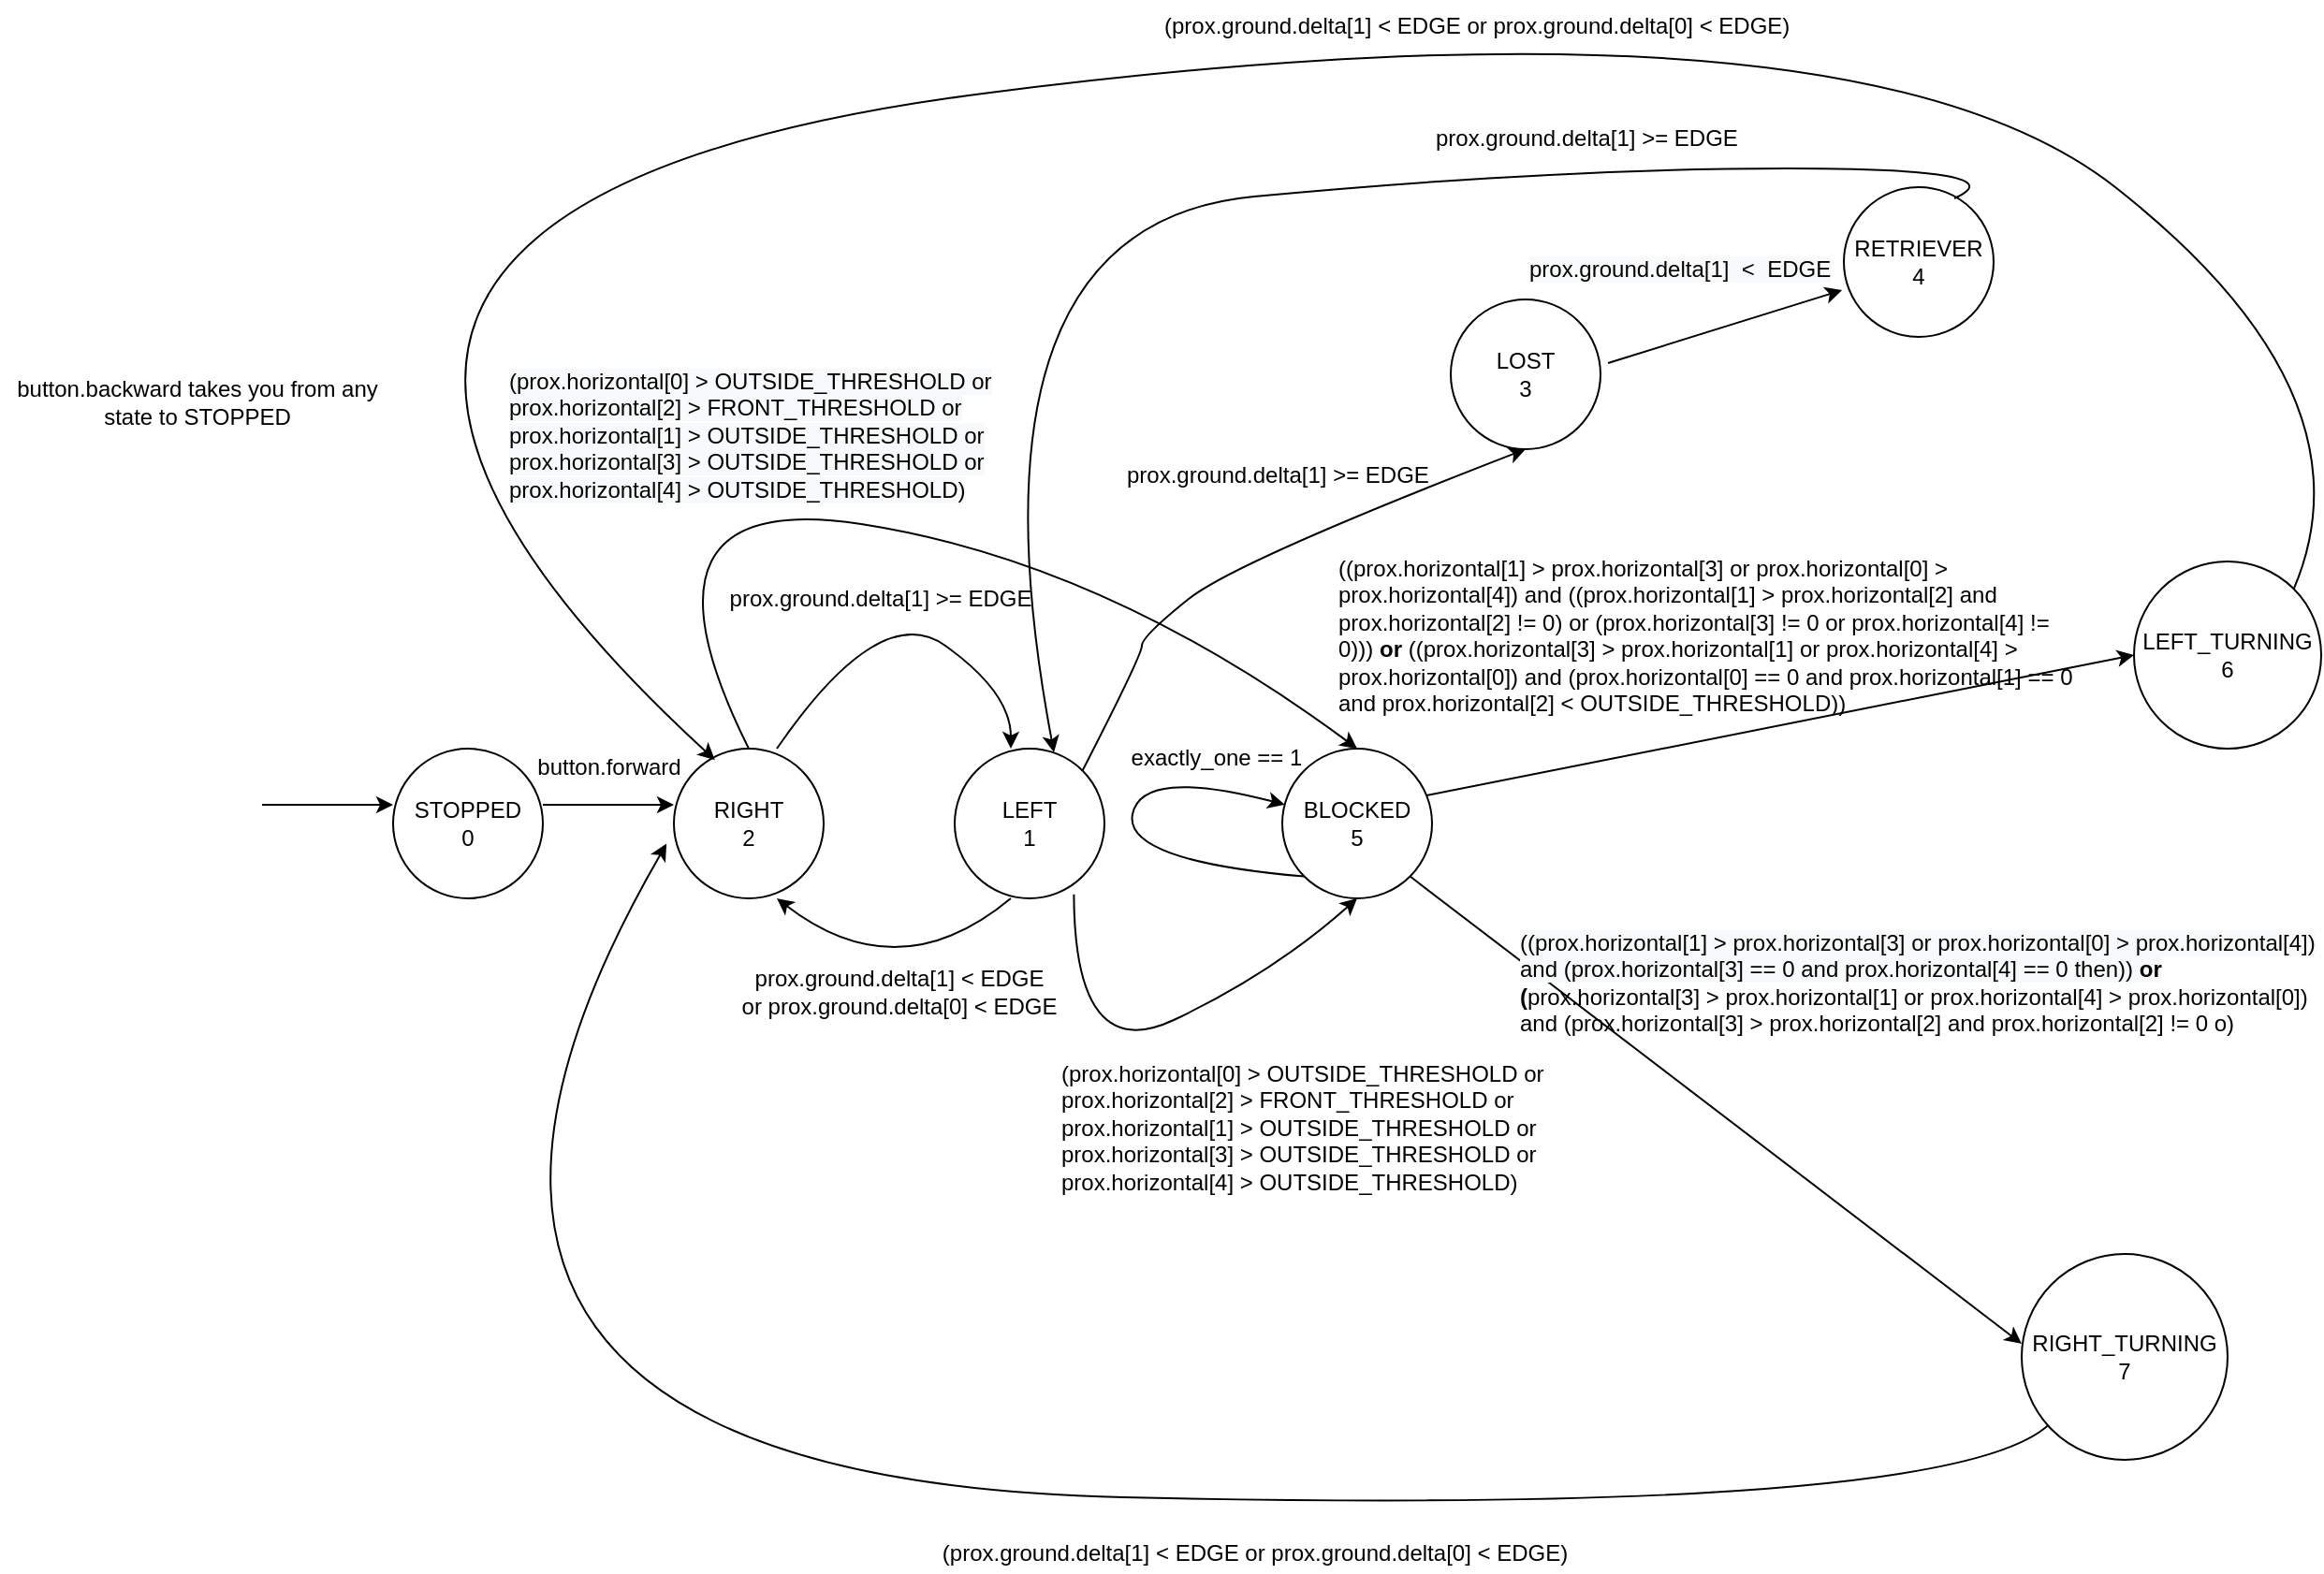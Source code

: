 <mxfile version="17.2.1" type="device"><diagram id="uktXJsRMVROeWgJ2WoBM" name="Page-1"><mxGraphModel dx="1673" dy="899" grid="1" gridSize="10" guides="1" tooltips="1" connect="1" arrows="1" fold="1" page="1" pageScale="1" pageWidth="5000" pageHeight="5000" math="0" shadow="0"><root><mxCell id="0"/><mxCell id="1" parent="0"/><mxCell id="NQA617RgD3ywWanIy58s-1" value="STOPPED&lt;br&gt;0" style="ellipse;whiteSpace=wrap;html=1;aspect=fixed;" parent="1" vertex="1"><mxGeometry x="300" y="460" width="80" height="80" as="geometry"/></mxCell><mxCell id="NQA617RgD3ywWanIy58s-2" value="LEFT&lt;br&gt;1" style="ellipse;whiteSpace=wrap;html=1;aspect=fixed;" parent="1" vertex="1"><mxGeometry x="600" y="460" width="80" height="80" as="geometry"/></mxCell><mxCell id="NQA617RgD3ywWanIy58s-3" value="RIGHT&lt;br&gt;2" style="ellipse;whiteSpace=wrap;html=1;aspect=fixed;" parent="1" vertex="1"><mxGeometry x="450" y="460" width="80" height="80" as="geometry"/></mxCell><mxCell id="NQA617RgD3ywWanIy58s-4" value="LOST&lt;br&gt;3" style="ellipse;whiteSpace=wrap;html=1;aspect=fixed;" parent="1" vertex="1"><mxGeometry x="865" y="220" width="80" height="80" as="geometry"/></mxCell><mxCell id="NQA617RgD3ywWanIy58s-5" value="RETRIEVER&lt;br&gt;4" style="ellipse;whiteSpace=wrap;html=1;aspect=fixed;" parent="1" vertex="1"><mxGeometry x="1075" y="160" width="80" height="80" as="geometry"/></mxCell><mxCell id="NQA617RgD3ywWanIy58s-6" value="BLOCKED&lt;br&gt;5" style="ellipse;whiteSpace=wrap;html=1;aspect=fixed;" parent="1" vertex="1"><mxGeometry x="775" y="460" width="80" height="80" as="geometry"/></mxCell><mxCell id="NQA617RgD3ywWanIy58s-7" value="LEFT_TURNING&lt;br&gt;6" style="ellipse;whiteSpace=wrap;html=1;aspect=fixed;" parent="1" vertex="1"><mxGeometry x="1230" y="360" width="100" height="100" as="geometry"/></mxCell><mxCell id="NQA617RgD3ywWanIy58s-8" value="RIGHT_TURNING&lt;br&gt;7" style="ellipse;whiteSpace=wrap;html=1;aspect=fixed;" parent="1" vertex="1"><mxGeometry x="1170" y="730" width="110" height="110" as="geometry"/></mxCell><mxCell id="NQA617RgD3ywWanIy58s-9" value="" style="endArrow=classic;html=1;rounded=0;" parent="1" edge="1"><mxGeometry width="50" height="50" relative="1" as="geometry"><mxPoint x="230" y="490" as="sourcePoint"/><mxPoint x="300" y="490" as="targetPoint"/></mxGeometry></mxCell><mxCell id="Oz_tTS_JQFBTU6vVHB8R-1" value="" style="endArrow=classic;html=1;rounded=0;" parent="1" edge="1"><mxGeometry width="50" height="50" relative="1" as="geometry"><mxPoint x="380" y="490.0" as="sourcePoint"/><mxPoint x="450" y="490.0" as="targetPoint"/></mxGeometry></mxCell><mxCell id="Oz_tTS_JQFBTU6vVHB8R-2" value="button.forward" style="text;html=1;align=center;verticalAlign=middle;resizable=0;points=[];autosize=1;strokeColor=none;fillColor=none;" parent="1" vertex="1"><mxGeometry x="370" y="460" width="90" height="20" as="geometry"/></mxCell><mxCell id="Oz_tTS_JQFBTU6vVHB8R-4" value="button.backward takes you from any&lt;br&gt;state to STOPPED" style="text;html=1;align=center;verticalAlign=middle;resizable=0;points=[];autosize=1;strokeColor=none;fillColor=none;" parent="1" vertex="1"><mxGeometry x="90" y="260" width="210" height="30" as="geometry"/></mxCell><mxCell id="Oz_tTS_JQFBTU6vVHB8R-5" value="" style="curved=1;endArrow=classic;html=1;rounded=0;exitX=0.5;exitY=0;exitDx=0;exitDy=0;entryX=0.5;entryY=0;entryDx=0;entryDy=0;" parent="1" edge="1"><mxGeometry width="50" height="50" relative="1" as="geometry"><mxPoint x="505" y="460" as="sourcePoint"/><mxPoint x="630" y="460" as="targetPoint"/><Array as="points"><mxPoint x="560" y="380"/><mxPoint x="630" y="430"/></Array></mxGeometry></mxCell><mxCell id="Oz_tTS_JQFBTU6vVHB8R-6" value="prox.ground.delta[1] &amp;gt;= EDGE" style="text;html=1;align=center;verticalAlign=middle;resizable=0;points=[];autosize=1;strokeColor=none;fillColor=none;" parent="1" vertex="1"><mxGeometry x="470" y="370" width="180" height="20" as="geometry"/></mxCell><mxCell id="Oz_tTS_JQFBTU6vVHB8R-7" value="" style="curved=1;endArrow=classic;html=1;rounded=0;exitX=0.5;exitY=1;exitDx=0;exitDy=0;entryX=0.5;entryY=1;entryDx=0;entryDy=0;" parent="1" edge="1"><mxGeometry width="50" height="50" relative="1" as="geometry"><mxPoint x="630" y="540" as="sourcePoint"/><mxPoint x="505" y="540" as="targetPoint"/><Array as="points"><mxPoint x="570" y="590"/></Array></mxGeometry></mxCell><mxCell id="Oz_tTS_JQFBTU6vVHB8R-8" value="prox.ground.delta[1] &amp;lt; EDGE &lt;br&gt;or prox.ground.delta[0] &amp;lt; EDGE" style="text;html=1;align=center;verticalAlign=middle;resizable=0;points=[];autosize=1;strokeColor=none;fillColor=none;" parent="1" vertex="1"><mxGeometry x="480" y="575" width="180" height="30" as="geometry"/></mxCell><mxCell id="Oz_tTS_JQFBTU6vVHB8R-9" value="" style="endArrow=classic;html=1;rounded=0;entryX=-0.012;entryY=0.688;entryDx=0;entryDy=0;entryPerimeter=0;exitX=1.05;exitY=0.425;exitDx=0;exitDy=0;exitPerimeter=0;" parent="1" source="NQA617RgD3ywWanIy58s-4" target="NQA617RgD3ywWanIy58s-5" edge="1"><mxGeometry width="50" height="50" relative="1" as="geometry"><mxPoint x="945" y="260" as="sourcePoint"/><mxPoint x="1005" y="210" as="targetPoint"/></mxGeometry></mxCell><mxCell id="Oz_tTS_JQFBTU6vVHB8R-10" value="&lt;span style=&quot;color: rgb(0 , 0 , 0) ; font-family: &amp;#34;helvetica&amp;#34; ; font-size: 12px ; font-style: normal ; font-weight: 400 ; letter-spacing: normal ; text-align: center ; text-indent: 0px ; text-transform: none ; word-spacing: 0px ; background-color: rgb(248 , 249 , 250) ; display: inline ; float: none&quot;&gt;prox.ground.delta[1]&amp;nbsp; &amp;lt;&amp;nbsp; EDGE&lt;/span&gt;" style="text;whiteSpace=wrap;html=1;" parent="1" vertex="1"><mxGeometry x="905" y="190" width="190" height="30" as="geometry"/></mxCell><mxCell id="Oz_tTS_JQFBTU6vVHB8R-11" value="" style="curved=1;endArrow=classic;html=1;rounded=0;entryX=0.663;entryY=0.025;entryDx=0;entryDy=0;entryPerimeter=0;exitX=0.738;exitY=0.075;exitDx=0;exitDy=0;exitPerimeter=0;" parent="1" source="NQA617RgD3ywWanIy58s-5" target="NQA617RgD3ywWanIy58s-2" edge="1"><mxGeometry width="50" height="50" relative="1" as="geometry"><mxPoint x="920" y="200" as="sourcePoint"/><mxPoint x="970" y="150" as="targetPoint"/><Array as="points"><mxPoint x="1170" y="150"/><mxPoint x="920" y="150"/><mxPoint x="600" y="180"/></Array></mxGeometry></mxCell><mxCell id="Oz_tTS_JQFBTU6vVHB8R-12" value="&lt;p style=&quot;margin-top: 0px ; margin-bottom: 0px ; margin-left: 0px ; margin-right: 0px ; text-indent: 0px&quot;&gt;prox.ground.delta[1] &amp;gt;= EDGE&lt;/p&gt;" style="text;whiteSpace=wrap;html=1;" parent="1" vertex="1"><mxGeometry x="855" y="120" width="190" height="30" as="geometry"/></mxCell><mxCell id="Oz_tTS_JQFBTU6vVHB8R-16" value="" style="curved=1;endArrow=classic;html=1;rounded=0;exitX=0.5;exitY=0;exitDx=0;exitDy=0;entryX=0.5;entryY=0;entryDx=0;entryDy=0;" parent="1" source="NQA617RgD3ywWanIy58s-3" target="NQA617RgD3ywWanIy58s-6" edge="1"><mxGeometry width="50" height="50" relative="1" as="geometry"><mxPoint x="660" y="450" as="sourcePoint"/><mxPoint x="710" y="400" as="targetPoint"/><Array as="points"><mxPoint x="420" y="320"/><mxPoint x="680" y="360"/></Array></mxGeometry></mxCell><mxCell id="Oz_tTS_JQFBTU6vVHB8R-17" value="" style="curved=1;endArrow=classic;html=1;rounded=0;entryX=0.5;entryY=1;entryDx=0;entryDy=0;exitX=0.796;exitY=0.974;exitDx=0;exitDy=0;exitPerimeter=0;" parent="1" source="NQA617RgD3ywWanIy58s-2" target="NQA617RgD3ywWanIy58s-6" edge="1"><mxGeometry width="50" height="50" relative="1" as="geometry"><mxPoint x="480" y="710" as="sourcePoint"/><mxPoint x="530" y="660" as="targetPoint"/><Array as="points"><mxPoint x="664" y="630"/><mxPoint x="770" y="580"/></Array></mxGeometry></mxCell><mxCell id="Oz_tTS_JQFBTU6vVHB8R-18" value="&lt;p style=&quot;margin-top: 0px ; margin-bottom: 0px ; margin-left: 0px ; margin-right: 0px ; text-indent: 0px&quot;&gt;(prox.horizontal[0] &amp;gt; OUTSIDE_THRESHOLD or prox.horizontal[2] &amp;gt; FRONT_THRESHOLD or prox.horizontal[1] &amp;gt; OUTSIDE_THRESHOLD or prox.horizontal[3] &amp;gt; OUTSIDE_THRESHOLD or prox.horizontal[4] &amp;gt; OUTSIDE_THRESHOLD)&lt;/p&gt;" style="text;whiteSpace=wrap;html=1;" parent="1" vertex="1"><mxGeometry x="655" y="620" width="260" height="90" as="geometry"/></mxCell><mxCell id="Oz_tTS_JQFBTU6vVHB8R-20" value="&lt;span style=&quot;color: rgb(0, 0, 0); font-family: helvetica; font-size: 12px; font-style: normal; font-weight: 400; letter-spacing: normal; text-align: left; text-indent: 0px; text-transform: none; word-spacing: 0px; background-color: rgb(248, 249, 250); display: inline; float: none;&quot;&gt;(prox.horizontal[0] &amp;gt; OUTSIDE_THRESHOLD or prox.horizontal[2] &amp;gt; FRONT_THRESHOLD or prox.horizontal[1] &amp;gt; OUTSIDE_THRESHOLD or prox.horizontal[3] &amp;gt; OUTSIDE_THRESHOLD or prox.horizontal[4] &amp;gt; OUTSIDE_THRESHOLD)&lt;/span&gt;" style="text;whiteSpace=wrap;html=1;" parent="1" vertex="1"><mxGeometry x="360" y="250" width="260" height="70" as="geometry"/></mxCell><mxCell id="Oz_tTS_JQFBTU6vVHB8R-22" value="" style="curved=1;endArrow=classic;html=1;rounded=0;entryX=0.5;entryY=1;entryDx=0;entryDy=0;exitX=1;exitY=0;exitDx=0;exitDy=0;" parent="1" source="NQA617RgD3ywWanIy58s-2" target="NQA617RgD3ywWanIy58s-4" edge="1"><mxGeometry width="50" height="50" relative="1" as="geometry"><mxPoint x="700" y="450" as="sourcePoint"/><mxPoint x="750" y="400" as="targetPoint"/><Array as="points"><mxPoint x="700" y="410"/><mxPoint x="700" y="400"/><mxPoint x="750" y="360"/></Array></mxGeometry></mxCell><mxCell id="Oz_tTS_JQFBTU6vVHB8R-25" value="&lt;p style=&quot;margin-top: 0px ; margin-bottom: 0px ; margin-left: 0px ; margin-right: 0px ; text-indent: 0px&quot;&gt;prox.ground.delta[1] &amp;gt;= EDGE&lt;/p&gt;" style="text;whiteSpace=wrap;html=1;" parent="1" vertex="1"><mxGeometry x="690" y="300" width="190" height="30" as="geometry"/></mxCell><mxCell id="Oz_tTS_JQFBTU6vVHB8R-26" value="" style="endArrow=classic;html=1;rounded=0;exitX=0.963;exitY=0.313;exitDx=0;exitDy=0;entryX=0;entryY=0.5;entryDx=0;entryDy=0;exitPerimeter=0;" parent="1" source="NQA617RgD3ywWanIy58s-6" target="NQA617RgD3ywWanIy58s-7" edge="1"><mxGeometry width="50" height="50" relative="1" as="geometry"><mxPoint x="905" y="420" as="sourcePoint"/><mxPoint x="1050" y="320" as="targetPoint"/></mxGeometry></mxCell><mxCell id="Oz_tTS_JQFBTU6vVHB8R-28" value="&lt;p style=&quot;margin-top: 0px ; margin-bottom: 0px ; margin-left: 0px ; margin-right: 0px ; text-indent: 0px&quot;&gt;((prox.horizontal[1] &amp;gt; prox.horizontal[3] or prox.horizontal[0] &amp;gt; prox.horizontal[4]) and ((prox.horizontal[1] &amp;gt; prox.horizontal[2] and prox.horizontal[2] != 0) or (prox.horizontal[3] != 0 or prox.horizontal[4] != 0)))&amp;nbsp;&lt;b&gt;or&lt;/b&gt;&amp;nbsp;((prox.horizontal[3] &amp;gt; prox.horizontal[1] or prox.horizontal[4] &amp;gt; prox.horizontal[0]) and (prox.horizontal[0] == 0 and prox.horizontal[1] == 0 and prox.horizontal[2] &amp;lt; OUTSIDE_THRESHOLD))&lt;/p&gt;" style="text;whiteSpace=wrap;html=1;" parent="1" vertex="1"><mxGeometry x="802.5" y="350" width="395" height="110" as="geometry"/></mxCell><mxCell id="Oz_tTS_JQFBTU6vVHB8R-29" value="" style="endArrow=classic;html=1;rounded=0;exitX=1;exitY=1;exitDx=0;exitDy=0;entryX=0;entryY=0.436;entryDx=0;entryDy=0;entryPerimeter=0;" parent="1" source="NQA617RgD3ywWanIy58s-6" target="NQA617RgD3ywWanIy58s-8" edge="1"><mxGeometry width="50" height="50" relative="1" as="geometry"><mxPoint x="1030" y="650" as="sourcePoint"/><mxPoint x="1080" y="600" as="targetPoint"/></mxGeometry></mxCell><mxCell id="Oz_tTS_JQFBTU6vVHB8R-30" value="&lt;span style=&quot;color: rgb(0 , 0 , 0) ; font-family: &amp;#34;helvetica&amp;#34; ; font-size: 12px ; font-style: normal ; font-weight: 400 ; letter-spacing: normal ; text-align: left ; text-indent: 0px ; text-transform: none ; word-spacing: 0px ; background-color: rgb(248 , 249 , 250) ; display: inline ; float: none&quot;&gt;((prox.horizontal[1] &amp;gt; prox.horizontal[3] or prox.horizontal[0] &amp;gt; prox.horizontal[4]) and (prox.horizontal[3] == 0 and prox.horizontal[4] == 0 then))&amp;nbsp;&lt;/span&gt;&lt;span style=&quot;color: rgb(0 , 0 , 0) ; font-family: &amp;#34;helvetica&amp;#34; ; font-size: 12px ; font-style: normal ; letter-spacing: normal ; text-align: left ; text-indent: 0px ; text-transform: none ; word-spacing: 0px ; background-color: rgb(248 , 249 , 250) ; display: inline ; float: none&quot;&gt;&lt;b&gt;or (&lt;/b&gt;&lt;/span&gt;prox.horizontal[3] &amp;gt; prox.horizontal[1] or prox.horizontal[4] &amp;gt; prox.horizontal[0]) and (prox.horizontal[3] &amp;gt; prox.horizontal[2] and prox.horizontal[2] != 0 o)" style="text;whiteSpace=wrap;html=1;" parent="1" vertex="1"><mxGeometry x="900" y="550" width="430" height="110" as="geometry"/></mxCell><mxCell id="Oz_tTS_JQFBTU6vVHB8R-32" value="" style="curved=1;endArrow=classic;html=1;rounded=0;entryX=-0.049;entryY=0.635;entryDx=0;entryDy=0;entryPerimeter=0;" parent="1" source="NQA617RgD3ywWanIy58s-8" target="NQA617RgD3ywWanIy58s-3" edge="1"><mxGeometry width="50" height="50" relative="1" as="geometry"><mxPoint x="1095" y="900" as="sourcePoint"/><mxPoint x="1145" y="850" as="targetPoint"/><Array as="points"><mxPoint x="1130" y="870"/><mxPoint x="250" y="850"/></Array></mxGeometry></mxCell><mxCell id="Oz_tTS_JQFBTU6vVHB8R-33" value="(prox.ground.delta[1] &amp;lt; EDGE or prox.ground.delta[0] &amp;lt; EDGE)" style="text;html=1;align=center;verticalAlign=middle;resizable=0;points=[];autosize=1;strokeColor=none;fillColor=none;" parent="1" vertex="1"><mxGeometry x="585" y="880" width="350" height="20" as="geometry"/></mxCell><mxCell id="Oz_tTS_JQFBTU6vVHB8R-34" value="" style="curved=1;endArrow=classic;html=1;rounded=0;exitX=1;exitY=0;exitDx=0;exitDy=0;entryX=0.274;entryY=0.076;entryDx=0;entryDy=0;entryPerimeter=0;" parent="1" source="NQA617RgD3ywWanIy58s-7" target="NQA617RgD3ywWanIy58s-3" edge="1"><mxGeometry width="50" height="50" relative="1" as="geometry"><mxPoint x="1310" y="270" as="sourcePoint"/><mxPoint x="570" y="440" as="targetPoint"/><Array as="points"><mxPoint x="1360" y="270"/><mxPoint x="1080" y="50"/><mxPoint x="150" y="170"/></Array></mxGeometry></mxCell><mxCell id="Oz_tTS_JQFBTU6vVHB8R-35" value="&lt;p style=&quot;margin-top: 0px ; margin-bottom: 0px ; margin-left: 0px ; margin-right: 0px ; text-indent: 0px&quot;&gt;(prox.ground.delta[1] &amp;lt; EDGE or prox.ground.delta[0] &amp;lt; EDGE)&lt;/p&gt;" style="text;whiteSpace=wrap;html=1;" parent="1" vertex="1"><mxGeometry x="710" y="60" width="360" height="30" as="geometry"/></mxCell><mxCell id="OD753QX6T-Qs91ghhrrH-1" value="" style="curved=1;endArrow=classic;html=1;rounded=0;exitX=0;exitY=1;exitDx=0;exitDy=0;" edge="1" parent="1" source="NQA617RgD3ywWanIy58s-6" target="NQA617RgD3ywWanIy58s-6"><mxGeometry width="50" height="50" relative="1" as="geometry"><mxPoint x="640" y="420" as="sourcePoint"/><mxPoint x="690" y="370" as="targetPoint"/><Array as="points"><mxPoint x="690" y="520"/><mxPoint x="700" y="470"/></Array></mxGeometry></mxCell><mxCell id="OD753QX6T-Qs91ghhrrH-2" value="exactly_one == 1" style="text;html=1;strokeColor=none;fillColor=none;align=center;verticalAlign=middle;whiteSpace=wrap;rounded=0;" vertex="1" parent="1"><mxGeometry x="680" y="450" width="120" height="30" as="geometry"/></mxCell></root></mxGraphModel></diagram></mxfile>